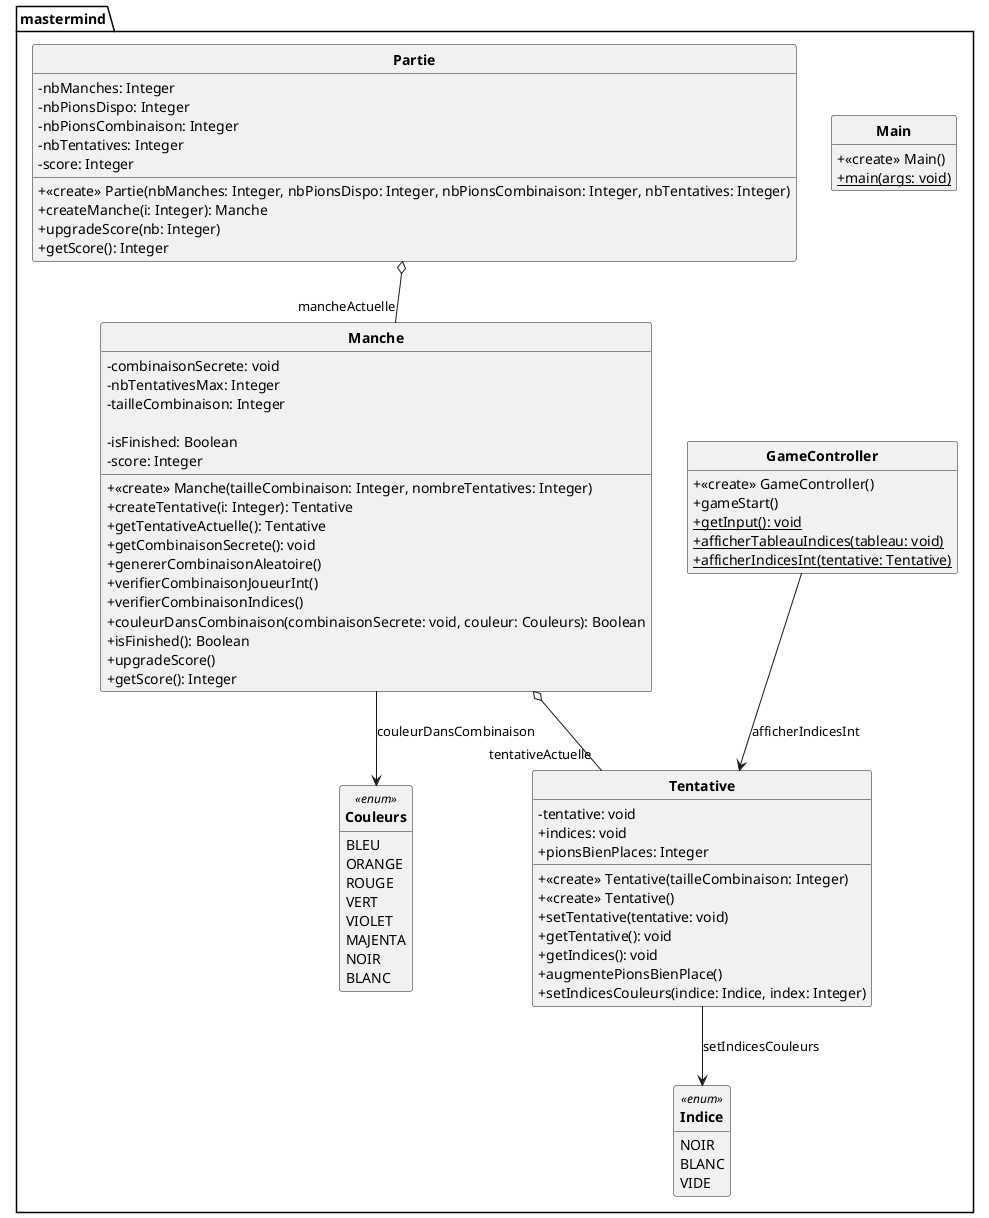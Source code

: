 @startuml
'https://plantuml.com/class-diagram
skinparam style strictuml
skinparam classAttributeIconSize 0
skinparam classFontStyle Bold
hide empty members

Enum mastermind.Couleurs<<enum>> {
BLEU
ORANGE
ROUGE
VERT
VIOLET
MAJENTA
NOIR
BLANC

}
Class mastermind.GameController{
+ <<create>> GameController()
+ gameStart()
{static} + getInput(): void
{static} + afficherTableauIndices(tableau: void)
{static} + afficherIndicesInt(tentative: Tentative)

}

mastermind.GameController --> mastermind.Tentative: afficherIndicesInt


Enum mastermind.Indice<<enum>> {
NOIR
BLANC
VIDE

}
Class mastermind.Main{
+ <<create>> Main()
{static} + main(args: void)

}



Class mastermind.Manche{
+ <<create>> Manche(tailleCombinaison: Integer, nombreTentatives: Integer)
- combinaisonSecrete: void
- nbTentativesMax: Integer
- tailleCombinaison: Integer

- isFinished: Boolean
- score: Integer
+ createTentative(i: Integer): Tentative
+ getTentativeActuelle(): Tentative
+ getCombinaisonSecrete(): void
+ genererCombinaisonAleatoire()
+ verifierCombinaisonJoueurInt()
+ verifierCombinaisonIndices()
+ couleurDansCombinaison(combinaisonSecrete: void, couleur: Couleurs): Boolean
+ isFinished(): Boolean
+ upgradeScore()
+ getScore(): Integer

}

mastermind.Manche o-- "tentativeActuelle"mastermind.Tentative
mastermind.Manche --> mastermind.Couleurs: couleurDansCombinaison


Class mastermind.Partie{
+ <<create>> Partie(nbManches: Integer, nbPionsDispo: Integer, nbPionsCombinaison: Integer, nbTentatives: Integer)
- nbManches: Integer
- nbPionsDispo: Integer
- nbPionsCombinaison: Integer
- nbTentatives: Integer
- score: Integer

+ createManche(i: Integer): Manche
+ upgradeScore(nb: Integer)
+ getScore(): Integer

}

mastermind.Partie o-- "mancheActuelle"mastermind.Manche


Class mastermind.Tentative{
+ <<create>> Tentative(tailleCombinaison: Integer)
+ <<create>> Tentative()
- tentative: void
+ indices: void
+ pionsBienPlaces: Integer
+ setTentative(tentative: void)
+ getTentative(): void
+ getIndices(): void
+ augmentePionsBienPlace()
+ setIndicesCouleurs(indice: Indice, index: Integer)

}

mastermind.Tentative --> mastermind.Indice: setIndicesCouleurs



@enduml

